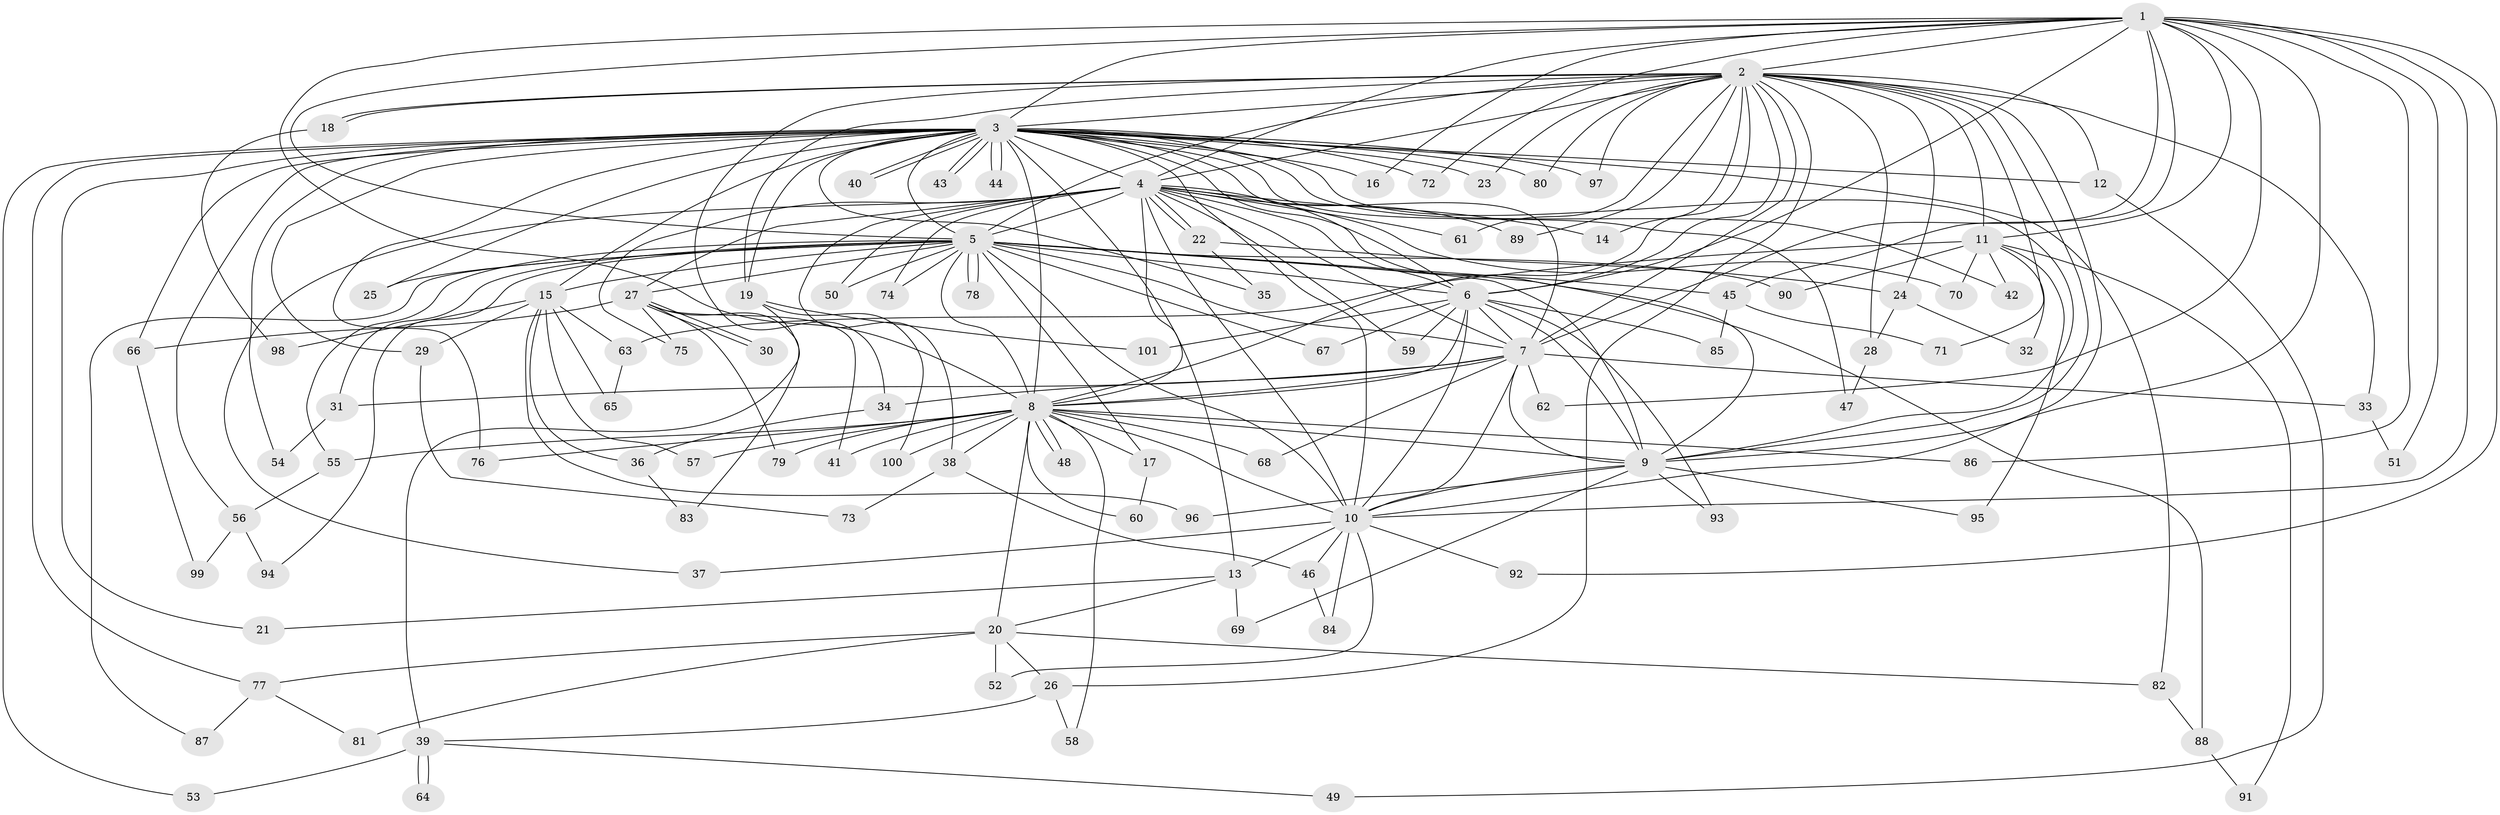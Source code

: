 // coarse degree distribution, {19: 0.012345679012345678, 23: 0.024691358024691357, 32: 0.012345679012345678, 21: 0.012345679012345678, 17: 0.012345679012345678, 22: 0.012345679012345678, 13: 0.012345679012345678, 9: 0.024691358024691357, 3: 0.1728395061728395, 8: 0.024691358024691357, 2: 0.5555555555555556, 4: 0.07407407407407407, 1: 0.04938271604938271}
// Generated by graph-tools (version 1.1) at 2025/51/02/27/25 19:51:47]
// undirected, 101 vertices, 227 edges
graph export_dot {
graph [start="1"]
  node [color=gray90,style=filled];
  1;
  2;
  3;
  4;
  5;
  6;
  7;
  8;
  9;
  10;
  11;
  12;
  13;
  14;
  15;
  16;
  17;
  18;
  19;
  20;
  21;
  22;
  23;
  24;
  25;
  26;
  27;
  28;
  29;
  30;
  31;
  32;
  33;
  34;
  35;
  36;
  37;
  38;
  39;
  40;
  41;
  42;
  43;
  44;
  45;
  46;
  47;
  48;
  49;
  50;
  51;
  52;
  53;
  54;
  55;
  56;
  57;
  58;
  59;
  60;
  61;
  62;
  63;
  64;
  65;
  66;
  67;
  68;
  69;
  70;
  71;
  72;
  73;
  74;
  75;
  76;
  77;
  78;
  79;
  80;
  81;
  82;
  83;
  84;
  85;
  86;
  87;
  88;
  89;
  90;
  91;
  92;
  93;
  94;
  95;
  96;
  97;
  98;
  99;
  100;
  101;
  1 -- 2;
  1 -- 3;
  1 -- 4;
  1 -- 5;
  1 -- 6;
  1 -- 7;
  1 -- 8;
  1 -- 9;
  1 -- 10;
  1 -- 11;
  1 -- 16;
  1 -- 45;
  1 -- 51;
  1 -- 62;
  1 -- 72;
  1 -- 86;
  1 -- 92;
  2 -- 3;
  2 -- 4;
  2 -- 5;
  2 -- 6;
  2 -- 7;
  2 -- 8;
  2 -- 9;
  2 -- 10;
  2 -- 11;
  2 -- 12;
  2 -- 14;
  2 -- 18;
  2 -- 18;
  2 -- 19;
  2 -- 23;
  2 -- 24;
  2 -- 26;
  2 -- 28;
  2 -- 33;
  2 -- 34;
  2 -- 61;
  2 -- 71;
  2 -- 80;
  2 -- 89;
  2 -- 97;
  3 -- 4;
  3 -- 5;
  3 -- 6;
  3 -- 7;
  3 -- 8;
  3 -- 9;
  3 -- 10;
  3 -- 12;
  3 -- 13;
  3 -- 15;
  3 -- 16;
  3 -- 19;
  3 -- 21;
  3 -- 23;
  3 -- 25;
  3 -- 29;
  3 -- 35;
  3 -- 40;
  3 -- 40;
  3 -- 42;
  3 -- 43;
  3 -- 43;
  3 -- 44;
  3 -- 44;
  3 -- 47;
  3 -- 53;
  3 -- 54;
  3 -- 56;
  3 -- 66;
  3 -- 72;
  3 -- 76;
  3 -- 77;
  3 -- 80;
  3 -- 82;
  3 -- 97;
  4 -- 5;
  4 -- 6;
  4 -- 7;
  4 -- 8;
  4 -- 9;
  4 -- 10;
  4 -- 14;
  4 -- 22;
  4 -- 22;
  4 -- 27;
  4 -- 37;
  4 -- 38;
  4 -- 50;
  4 -- 59;
  4 -- 61;
  4 -- 70;
  4 -- 74;
  4 -- 75;
  4 -- 89;
  5 -- 6;
  5 -- 7;
  5 -- 8;
  5 -- 9;
  5 -- 10;
  5 -- 15;
  5 -- 17;
  5 -- 25;
  5 -- 27;
  5 -- 31;
  5 -- 45;
  5 -- 50;
  5 -- 55;
  5 -- 67;
  5 -- 74;
  5 -- 78;
  5 -- 78;
  5 -- 87;
  5 -- 88;
  5 -- 90;
  5 -- 94;
  6 -- 7;
  6 -- 8;
  6 -- 9;
  6 -- 10;
  6 -- 59;
  6 -- 67;
  6 -- 85;
  6 -- 93;
  6 -- 101;
  7 -- 8;
  7 -- 9;
  7 -- 10;
  7 -- 31;
  7 -- 33;
  7 -- 34;
  7 -- 62;
  7 -- 68;
  8 -- 9;
  8 -- 10;
  8 -- 17;
  8 -- 20;
  8 -- 38;
  8 -- 41;
  8 -- 48;
  8 -- 48;
  8 -- 55;
  8 -- 57;
  8 -- 58;
  8 -- 60;
  8 -- 68;
  8 -- 76;
  8 -- 79;
  8 -- 86;
  8 -- 100;
  9 -- 10;
  9 -- 69;
  9 -- 93;
  9 -- 95;
  9 -- 96;
  10 -- 13;
  10 -- 37;
  10 -- 46;
  10 -- 52;
  10 -- 84;
  10 -- 92;
  11 -- 32;
  11 -- 42;
  11 -- 63;
  11 -- 70;
  11 -- 90;
  11 -- 91;
  11 -- 95;
  12 -- 49;
  13 -- 20;
  13 -- 21;
  13 -- 69;
  15 -- 29;
  15 -- 36;
  15 -- 57;
  15 -- 63;
  15 -- 65;
  15 -- 96;
  15 -- 98;
  17 -- 60;
  18 -- 98;
  19 -- 39;
  19 -- 100;
  19 -- 101;
  20 -- 26;
  20 -- 52;
  20 -- 77;
  20 -- 81;
  20 -- 82;
  22 -- 24;
  22 -- 35;
  24 -- 28;
  24 -- 32;
  26 -- 39;
  26 -- 58;
  27 -- 30;
  27 -- 30;
  27 -- 41;
  27 -- 66;
  27 -- 75;
  27 -- 79;
  27 -- 83;
  28 -- 47;
  29 -- 73;
  31 -- 54;
  33 -- 51;
  34 -- 36;
  36 -- 83;
  38 -- 46;
  38 -- 73;
  39 -- 49;
  39 -- 53;
  39 -- 64;
  39 -- 64;
  45 -- 71;
  45 -- 85;
  46 -- 84;
  55 -- 56;
  56 -- 94;
  56 -- 99;
  63 -- 65;
  66 -- 99;
  77 -- 81;
  77 -- 87;
  82 -- 88;
  88 -- 91;
}
